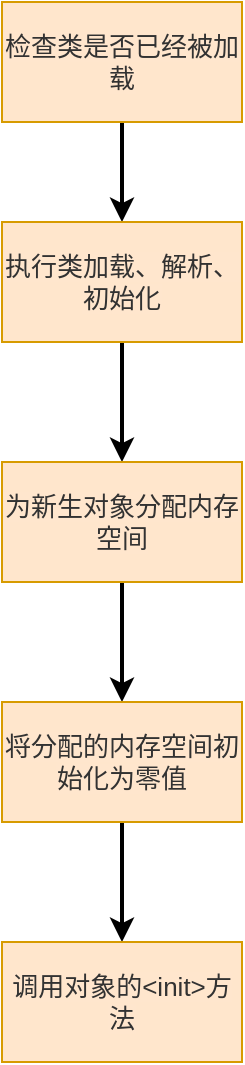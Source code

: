 <mxfile version="13.6.5" type="github"><diagram id="EdzM-nmDfAn86l1BwX7V" name="Page-1"><mxGraphModel dx="1553" dy="509" grid="1" gridSize="10" guides="1" tooltips="1" connect="1" arrows="1" fold="1" page="1" pageScale="1" pageWidth="827" pageHeight="1169" math="0" shadow="0"><root><mxCell id="0"/><mxCell id="1" parent="0"/><mxCell id="D11XKP5EoNqFDUFmDRgc-4" style="edgeStyle=orthogonalEdgeStyle;rounded=0;orthogonalLoop=1;jettySize=auto;html=1;exitX=0.5;exitY=1;exitDx=0;exitDy=0;entryX=0.5;entryY=0;entryDx=0;entryDy=0;strokeWidth=2;" edge="1" parent="1" source="D11XKP5EoNqFDUFmDRgc-2" target="D11XKP5EoNqFDUFmDRgc-3"><mxGeometry relative="1" as="geometry"/></mxCell><mxCell id="D11XKP5EoNqFDUFmDRgc-2" value="&lt;span style=&quot;color: rgb(50 , 50 , 50) ; font-size: 13px ; background-color: rgba(255 , 255 , 255 , 0.01)&quot;&gt;检查类是否已经被加载&lt;/span&gt;" style="rounded=0;whiteSpace=wrap;html=1;fillColor=#ffe6cc;strokeColor=#d79b00;" vertex="1" parent="1"><mxGeometry x="30" y="30" width="120" height="60" as="geometry"/></mxCell><mxCell id="D11XKP5EoNqFDUFmDRgc-8" style="edgeStyle=orthogonalEdgeStyle;rounded=0;orthogonalLoop=1;jettySize=auto;html=1;exitX=0.5;exitY=1;exitDx=0;exitDy=0;strokeWidth=2;" edge="1" parent="1" source="D11XKP5EoNqFDUFmDRgc-3" target="D11XKP5EoNqFDUFmDRgc-5"><mxGeometry relative="1" as="geometry"/></mxCell><mxCell id="D11XKP5EoNqFDUFmDRgc-3" value="&lt;span style=&quot;color: rgb(50 , 50 , 50) ; font-size: 13px ; background-color: rgba(255 , 255 , 255 , 0.01)&quot;&gt;执行类加载、解析、初始化&lt;/span&gt;" style="rounded=0;whiteSpace=wrap;html=1;fillColor=#ffe6cc;strokeColor=#d79b00;" vertex="1" parent="1"><mxGeometry x="30" y="140" width="120" height="60" as="geometry"/></mxCell><mxCell id="D11XKP5EoNqFDUFmDRgc-9" style="edgeStyle=orthogonalEdgeStyle;rounded=0;orthogonalLoop=1;jettySize=auto;html=1;exitX=0.5;exitY=1;exitDx=0;exitDy=0;strokeWidth=2;" edge="1" parent="1" source="D11XKP5EoNqFDUFmDRgc-5" target="D11XKP5EoNqFDUFmDRgc-6"><mxGeometry relative="1" as="geometry"/></mxCell><mxCell id="D11XKP5EoNqFDUFmDRgc-5" value="&lt;span style=&quot;color: rgb(50 , 50 , 50) ; font-size: 13px ; background-color: rgba(255 , 255 , 255 , 0.01)&quot;&gt;为新生对象分配内存空间&lt;/span&gt;" style="rounded=0;whiteSpace=wrap;html=1;fillColor=#ffe6cc;strokeColor=#d79b00;" vertex="1" parent="1"><mxGeometry x="30" y="260" width="120" height="60" as="geometry"/></mxCell><mxCell id="D11XKP5EoNqFDUFmDRgc-10" style="edgeStyle=orthogonalEdgeStyle;rounded=0;orthogonalLoop=1;jettySize=auto;html=1;exitX=0.5;exitY=1;exitDx=0;exitDy=0;entryX=0.5;entryY=0;entryDx=0;entryDy=0;strokeWidth=2;" edge="1" parent="1" source="D11XKP5EoNqFDUFmDRgc-6" target="D11XKP5EoNqFDUFmDRgc-7"><mxGeometry relative="1" as="geometry"/></mxCell><mxCell id="D11XKP5EoNqFDUFmDRgc-6" value="&lt;span style=&quot;color: rgb(50 , 50 , 50) ; font-size: 13px ; background-color: rgba(255 , 255 , 255 , 0.01)&quot;&gt;将分配的内存空间初始化为零值&lt;/span&gt;" style="rounded=0;whiteSpace=wrap;html=1;fillColor=#ffe6cc;strokeColor=#d79b00;" vertex="1" parent="1"><mxGeometry x="30" y="380" width="120" height="60" as="geometry"/></mxCell><mxCell id="D11XKP5EoNqFDUFmDRgc-7" value="&lt;span style=&quot;color: rgb(50 , 50 , 50) ; font-size: 13px ; background-color: rgba(255 , 255 , 255 , 0.01)&quot;&gt;调用对象的&amp;lt;init&amp;gt;方法&lt;/span&gt;" style="rounded=0;whiteSpace=wrap;html=1;fillColor=#ffe6cc;strokeColor=#d79b00;" vertex="1" parent="1"><mxGeometry x="30" y="500" width="120" height="60" as="geometry"/></mxCell></root></mxGraphModel></diagram></mxfile>